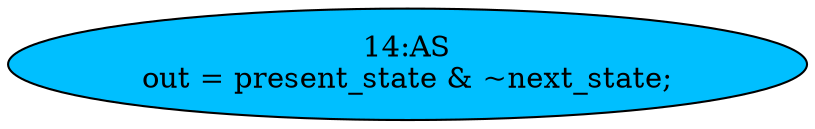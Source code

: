 strict digraph "" {
	node [label="\N"];
	"14:AS"	[ast="<pyverilog.vparser.ast.Assign object at 0x7f2e1a9ae1d0>",
		def_var="['out']",
		fillcolor=deepskyblue,
		label="14:AS
out = present_state & ~next_state;",
		statements="[]",
		style=filled,
		typ=Assign,
		use_var="['present_state', 'next_state']"];
}
